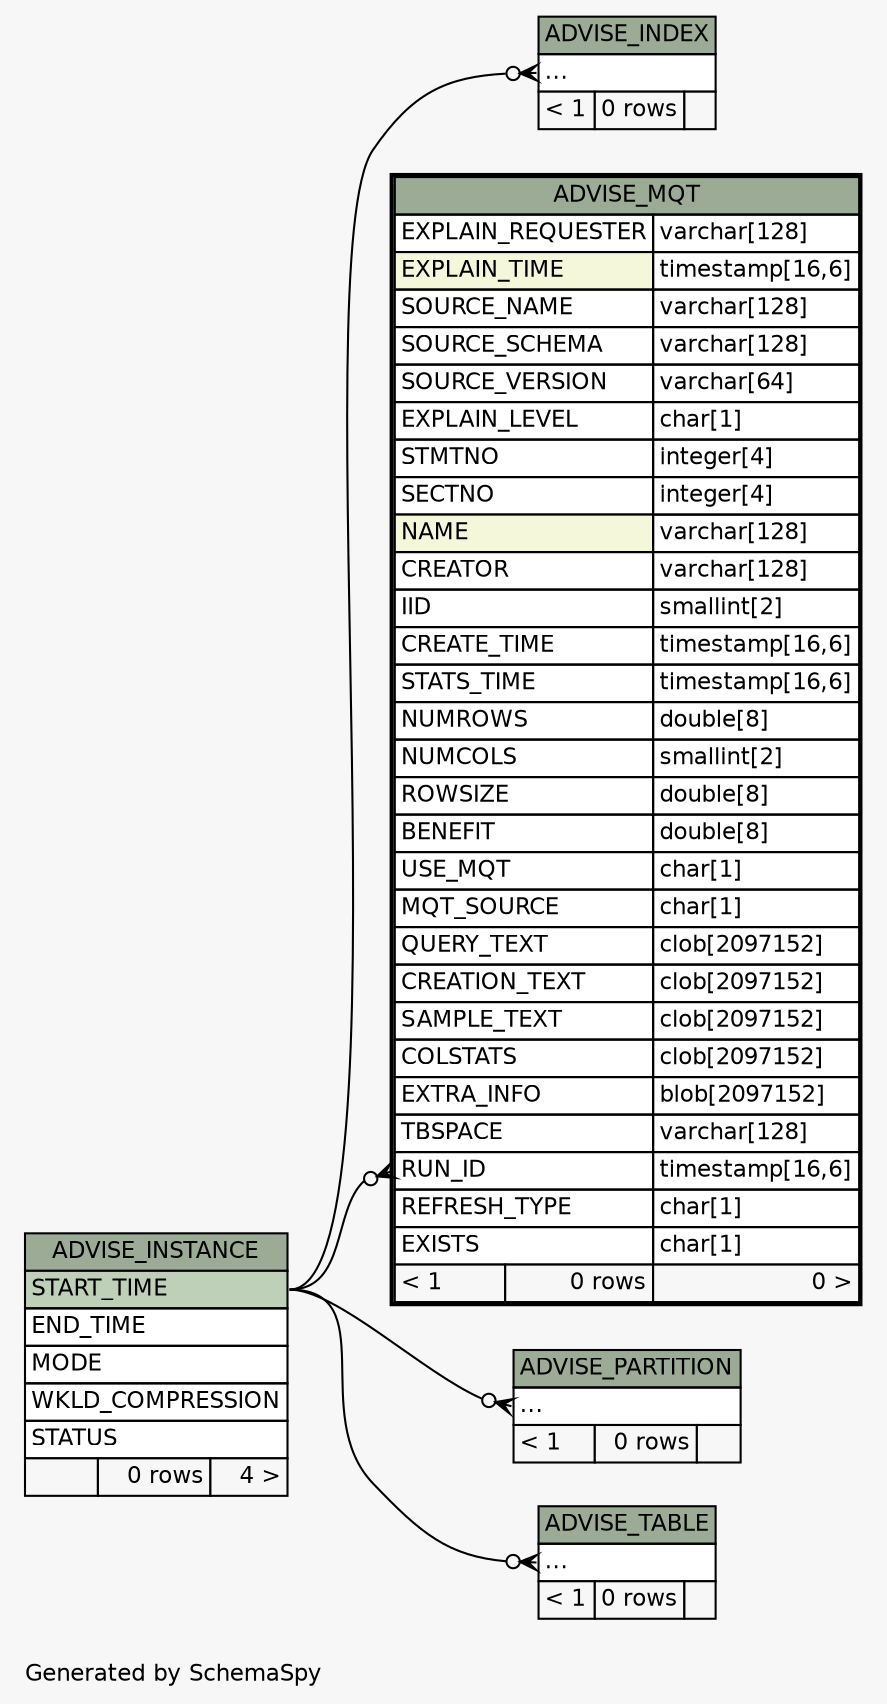 // dot 2.38.0 on Windows 10 10.0
// SchemaSpy rev Unknown
digraph "twoDegreesRelationshipsDiagram" {
  graph [
    rankdir="RL"
    bgcolor="#f7f7f7"
    label="\nGenerated by SchemaSpy"
    labeljust="l"
    nodesep="0.18"
    ranksep="0.46"
    fontname="Helvetica"
    fontsize="11"
  ];
  node [
    fontname="Helvetica"
    fontsize="11"
    shape="plaintext"
  ];
  edge [
    arrowsize="0.8"
  ];
  "ADVISE_INDEX":"elipses":w -> "ADVISE_INSTANCE":"START_TIME":e [arrowhead=none dir=back arrowtail=crowodot];
  "ADVISE_MQT":"RUN_ID":w -> "ADVISE_INSTANCE":"START_TIME":e [arrowhead=none dir=back arrowtail=crowodot];
  "ADVISE_PARTITION":"elipses":w -> "ADVISE_INSTANCE":"START_TIME":e [arrowhead=none dir=back arrowtail=crowodot];
  "ADVISE_TABLE":"elipses":w -> "ADVISE_INSTANCE":"START_TIME":e [arrowhead=none dir=back arrowtail=crowodot];
  "ADVISE_INDEX" [
    label=<
    <TABLE BORDER="0" CELLBORDER="1" CELLSPACING="0" BGCOLOR="#ffffff">
      <TR><TD COLSPAN="3" BGCOLOR="#9bab96" ALIGN="CENTER">ADVISE_INDEX</TD></TR>
      <TR><TD PORT="elipses" COLSPAN="3" ALIGN="LEFT">...</TD></TR>
      <TR><TD ALIGN="LEFT" BGCOLOR="#f7f7f7">&lt; 1</TD><TD ALIGN="RIGHT" BGCOLOR="#f7f7f7">0 rows</TD><TD ALIGN="RIGHT" BGCOLOR="#f7f7f7">  </TD></TR>
    </TABLE>>
    URL="ADVISE_INDEX.html"
    tooltip="ADVISE_INDEX"
  ];
  "ADVISE_INSTANCE" [
    label=<
    <TABLE BORDER="0" CELLBORDER="1" CELLSPACING="0" BGCOLOR="#ffffff">
      <TR><TD COLSPAN="3" BGCOLOR="#9bab96" ALIGN="CENTER">ADVISE_INSTANCE</TD></TR>
      <TR><TD PORT="START_TIME" COLSPAN="3" BGCOLOR="#bed1b8" ALIGN="LEFT">START_TIME</TD></TR>
      <TR><TD PORT="END_TIME" COLSPAN="3" ALIGN="LEFT">END_TIME</TD></TR>
      <TR><TD PORT="MODE" COLSPAN="3" ALIGN="LEFT">MODE</TD></TR>
      <TR><TD PORT="WKLD_COMPRESSION" COLSPAN="3" ALIGN="LEFT">WKLD_COMPRESSION</TD></TR>
      <TR><TD PORT="STATUS" COLSPAN="3" ALIGN="LEFT">STATUS</TD></TR>
      <TR><TD ALIGN="LEFT" BGCOLOR="#f7f7f7">  </TD><TD ALIGN="RIGHT" BGCOLOR="#f7f7f7">0 rows</TD><TD ALIGN="RIGHT" BGCOLOR="#f7f7f7">4 &gt;</TD></TR>
    </TABLE>>
    URL="ADVISE_INSTANCE.html"
    tooltip="ADVISE_INSTANCE"
  ];
  "ADVISE_MQT" [
    label=<
    <TABLE BORDER="2" CELLBORDER="1" CELLSPACING="0" BGCOLOR="#ffffff">
      <TR><TD COLSPAN="3" BGCOLOR="#9bab96" ALIGN="CENTER">ADVISE_MQT</TD></TR>
      <TR><TD PORT="EXPLAIN_REQUESTER" COLSPAN="2" ALIGN="LEFT">EXPLAIN_REQUESTER</TD><TD PORT="EXPLAIN_REQUESTER.type" ALIGN="LEFT">varchar[128]</TD></TR>
      <TR><TD PORT="EXPLAIN_TIME" COLSPAN="2" BGCOLOR="#f4f7da" ALIGN="LEFT">EXPLAIN_TIME</TD><TD PORT="EXPLAIN_TIME.type" ALIGN="LEFT">timestamp[16,6]</TD></TR>
      <TR><TD PORT="SOURCE_NAME" COLSPAN="2" ALIGN="LEFT">SOURCE_NAME</TD><TD PORT="SOURCE_NAME.type" ALIGN="LEFT">varchar[128]</TD></TR>
      <TR><TD PORT="SOURCE_SCHEMA" COLSPAN="2" ALIGN="LEFT">SOURCE_SCHEMA</TD><TD PORT="SOURCE_SCHEMA.type" ALIGN="LEFT">varchar[128]</TD></TR>
      <TR><TD PORT="SOURCE_VERSION" COLSPAN="2" ALIGN="LEFT">SOURCE_VERSION</TD><TD PORT="SOURCE_VERSION.type" ALIGN="LEFT">varchar[64]</TD></TR>
      <TR><TD PORT="EXPLAIN_LEVEL" COLSPAN="2" ALIGN="LEFT">EXPLAIN_LEVEL</TD><TD PORT="EXPLAIN_LEVEL.type" ALIGN="LEFT">char[1]</TD></TR>
      <TR><TD PORT="STMTNO" COLSPAN="2" ALIGN="LEFT">STMTNO</TD><TD PORT="STMTNO.type" ALIGN="LEFT">integer[4]</TD></TR>
      <TR><TD PORT="SECTNO" COLSPAN="2" ALIGN="LEFT">SECTNO</TD><TD PORT="SECTNO.type" ALIGN="LEFT">integer[4]</TD></TR>
      <TR><TD PORT="NAME" COLSPAN="2" BGCOLOR="#f4f7da" ALIGN="LEFT">NAME</TD><TD PORT="NAME.type" ALIGN="LEFT">varchar[128]</TD></TR>
      <TR><TD PORT="CREATOR" COLSPAN="2" ALIGN="LEFT">CREATOR</TD><TD PORT="CREATOR.type" ALIGN="LEFT">varchar[128]</TD></TR>
      <TR><TD PORT="IID" COLSPAN="2" ALIGN="LEFT">IID</TD><TD PORT="IID.type" ALIGN="LEFT">smallint[2]</TD></TR>
      <TR><TD PORT="CREATE_TIME" COLSPAN="2" ALIGN="LEFT">CREATE_TIME</TD><TD PORT="CREATE_TIME.type" ALIGN="LEFT">timestamp[16,6]</TD></TR>
      <TR><TD PORT="STATS_TIME" COLSPAN="2" ALIGN="LEFT">STATS_TIME</TD><TD PORT="STATS_TIME.type" ALIGN="LEFT">timestamp[16,6]</TD></TR>
      <TR><TD PORT="NUMROWS" COLSPAN="2" ALIGN="LEFT">NUMROWS</TD><TD PORT="NUMROWS.type" ALIGN="LEFT">double[8]</TD></TR>
      <TR><TD PORT="NUMCOLS" COLSPAN="2" ALIGN="LEFT">NUMCOLS</TD><TD PORT="NUMCOLS.type" ALIGN="LEFT">smallint[2]</TD></TR>
      <TR><TD PORT="ROWSIZE" COLSPAN="2" ALIGN="LEFT">ROWSIZE</TD><TD PORT="ROWSIZE.type" ALIGN="LEFT">double[8]</TD></TR>
      <TR><TD PORT="BENEFIT" COLSPAN="2" ALIGN="LEFT">BENEFIT</TD><TD PORT="BENEFIT.type" ALIGN="LEFT">double[8]</TD></TR>
      <TR><TD PORT="USE_MQT" COLSPAN="2" ALIGN="LEFT">USE_MQT</TD><TD PORT="USE_MQT.type" ALIGN="LEFT">char[1]</TD></TR>
      <TR><TD PORT="MQT_SOURCE" COLSPAN="2" ALIGN="LEFT">MQT_SOURCE</TD><TD PORT="MQT_SOURCE.type" ALIGN="LEFT">char[1]</TD></TR>
      <TR><TD PORT="QUERY_TEXT" COLSPAN="2" ALIGN="LEFT">QUERY_TEXT</TD><TD PORT="QUERY_TEXT.type" ALIGN="LEFT">clob[2097152]</TD></TR>
      <TR><TD PORT="CREATION_TEXT" COLSPAN="2" ALIGN="LEFT">CREATION_TEXT</TD><TD PORT="CREATION_TEXT.type" ALIGN="LEFT">clob[2097152]</TD></TR>
      <TR><TD PORT="SAMPLE_TEXT" COLSPAN="2" ALIGN="LEFT">SAMPLE_TEXT</TD><TD PORT="SAMPLE_TEXT.type" ALIGN="LEFT">clob[2097152]</TD></TR>
      <TR><TD PORT="COLSTATS" COLSPAN="2" ALIGN="LEFT">COLSTATS</TD><TD PORT="COLSTATS.type" ALIGN="LEFT">clob[2097152]</TD></TR>
      <TR><TD PORT="EXTRA_INFO" COLSPAN="2" ALIGN="LEFT">EXTRA_INFO</TD><TD PORT="EXTRA_INFO.type" ALIGN="LEFT">blob[2097152]</TD></TR>
      <TR><TD PORT="TBSPACE" COLSPAN="2" ALIGN="LEFT">TBSPACE</TD><TD PORT="TBSPACE.type" ALIGN="LEFT">varchar[128]</TD></TR>
      <TR><TD PORT="RUN_ID" COLSPAN="2" ALIGN="LEFT">RUN_ID</TD><TD PORT="RUN_ID.type" ALIGN="LEFT">timestamp[16,6]</TD></TR>
      <TR><TD PORT="REFRESH_TYPE" COLSPAN="2" ALIGN="LEFT">REFRESH_TYPE</TD><TD PORT="REFRESH_TYPE.type" ALIGN="LEFT">char[1]</TD></TR>
      <TR><TD PORT="EXISTS" COLSPAN="2" ALIGN="LEFT">EXISTS</TD><TD PORT="EXISTS.type" ALIGN="LEFT">char[1]</TD></TR>
      <TR><TD ALIGN="LEFT" BGCOLOR="#f7f7f7">&lt; 1</TD><TD ALIGN="RIGHT" BGCOLOR="#f7f7f7">0 rows</TD><TD ALIGN="RIGHT" BGCOLOR="#f7f7f7">0 &gt;</TD></TR>
    </TABLE>>
    URL="ADVISE_MQT.html"
    tooltip="ADVISE_MQT"
  ];
  "ADVISE_PARTITION" [
    label=<
    <TABLE BORDER="0" CELLBORDER="1" CELLSPACING="0" BGCOLOR="#ffffff">
      <TR><TD COLSPAN="3" BGCOLOR="#9bab96" ALIGN="CENTER">ADVISE_PARTITION</TD></TR>
      <TR><TD PORT="elipses" COLSPAN="3" ALIGN="LEFT">...</TD></TR>
      <TR><TD ALIGN="LEFT" BGCOLOR="#f7f7f7">&lt; 1</TD><TD ALIGN="RIGHT" BGCOLOR="#f7f7f7">0 rows</TD><TD ALIGN="RIGHT" BGCOLOR="#f7f7f7">  </TD></TR>
    </TABLE>>
    URL="ADVISE_PARTITION.html"
    tooltip="ADVISE_PARTITION"
  ];
  "ADVISE_TABLE" [
    label=<
    <TABLE BORDER="0" CELLBORDER="1" CELLSPACING="0" BGCOLOR="#ffffff">
      <TR><TD COLSPAN="3" BGCOLOR="#9bab96" ALIGN="CENTER">ADVISE_TABLE</TD></TR>
      <TR><TD PORT="elipses" COLSPAN="3" ALIGN="LEFT">...</TD></TR>
      <TR><TD ALIGN="LEFT" BGCOLOR="#f7f7f7">&lt; 1</TD><TD ALIGN="RIGHT" BGCOLOR="#f7f7f7">0 rows</TD><TD ALIGN="RIGHT" BGCOLOR="#f7f7f7">  </TD></TR>
    </TABLE>>
    URL="ADVISE_TABLE.html"
    tooltip="ADVISE_TABLE"
  ];
}
